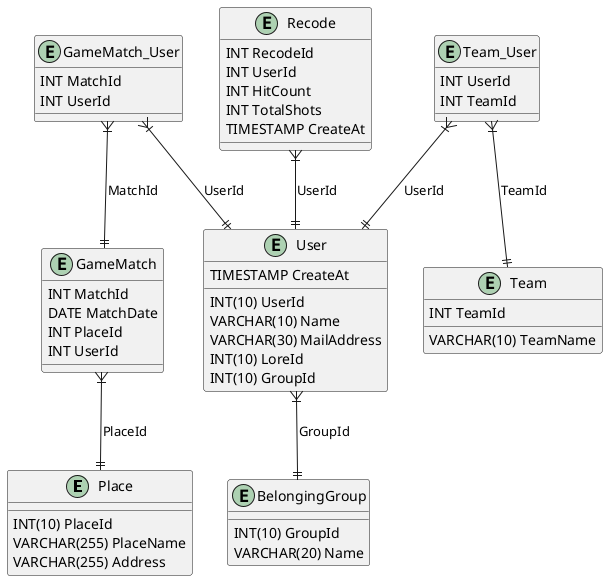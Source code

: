 @startuml

entity Place {
    INT(10) PlaceId
    VARCHAR(255) PlaceName
    VARCHAR(255) Address
}

entity BelongingGroup {
    INT(10) GroupId
    VARCHAR(20) Name
}

entity User {
    INT(10) UserId
    VARCHAR(10) Name
    VARCHAR(30) MailAddress
    TIMESTAMP CreateAt
    INT(10) LoreId
    INT(10) GroupId
}

entity GameMatch {
    INT MatchId
    DATE MatchDate
    INT PlaceId
    INT UserId
}

entity GameMatch_User {
    INT MatchId
    INT UserId
}

entity Recode {
    INT RecodeId
    INT UserId
    INT HitCount
    INT TotalShots
    TIMESTAMP CreateAt
}

entity Team {
    INT TeamId
    VARCHAR(10) TeamName
}

entity Team_User {
    INT UserId
    INT TeamId
}

User }|--|| BelongingGroup : "GroupId"
GameMatch }|--|| Place : "PlaceId"
GameMatch_User }|--|| GameMatch : "MatchId"
GameMatch_User }|--|| User : "UserId"
Recode }|--|| User : "UserId"
Team_User }|--|| User : "UserId"
Team_User }|--|| Team : "TeamId"

@enduml